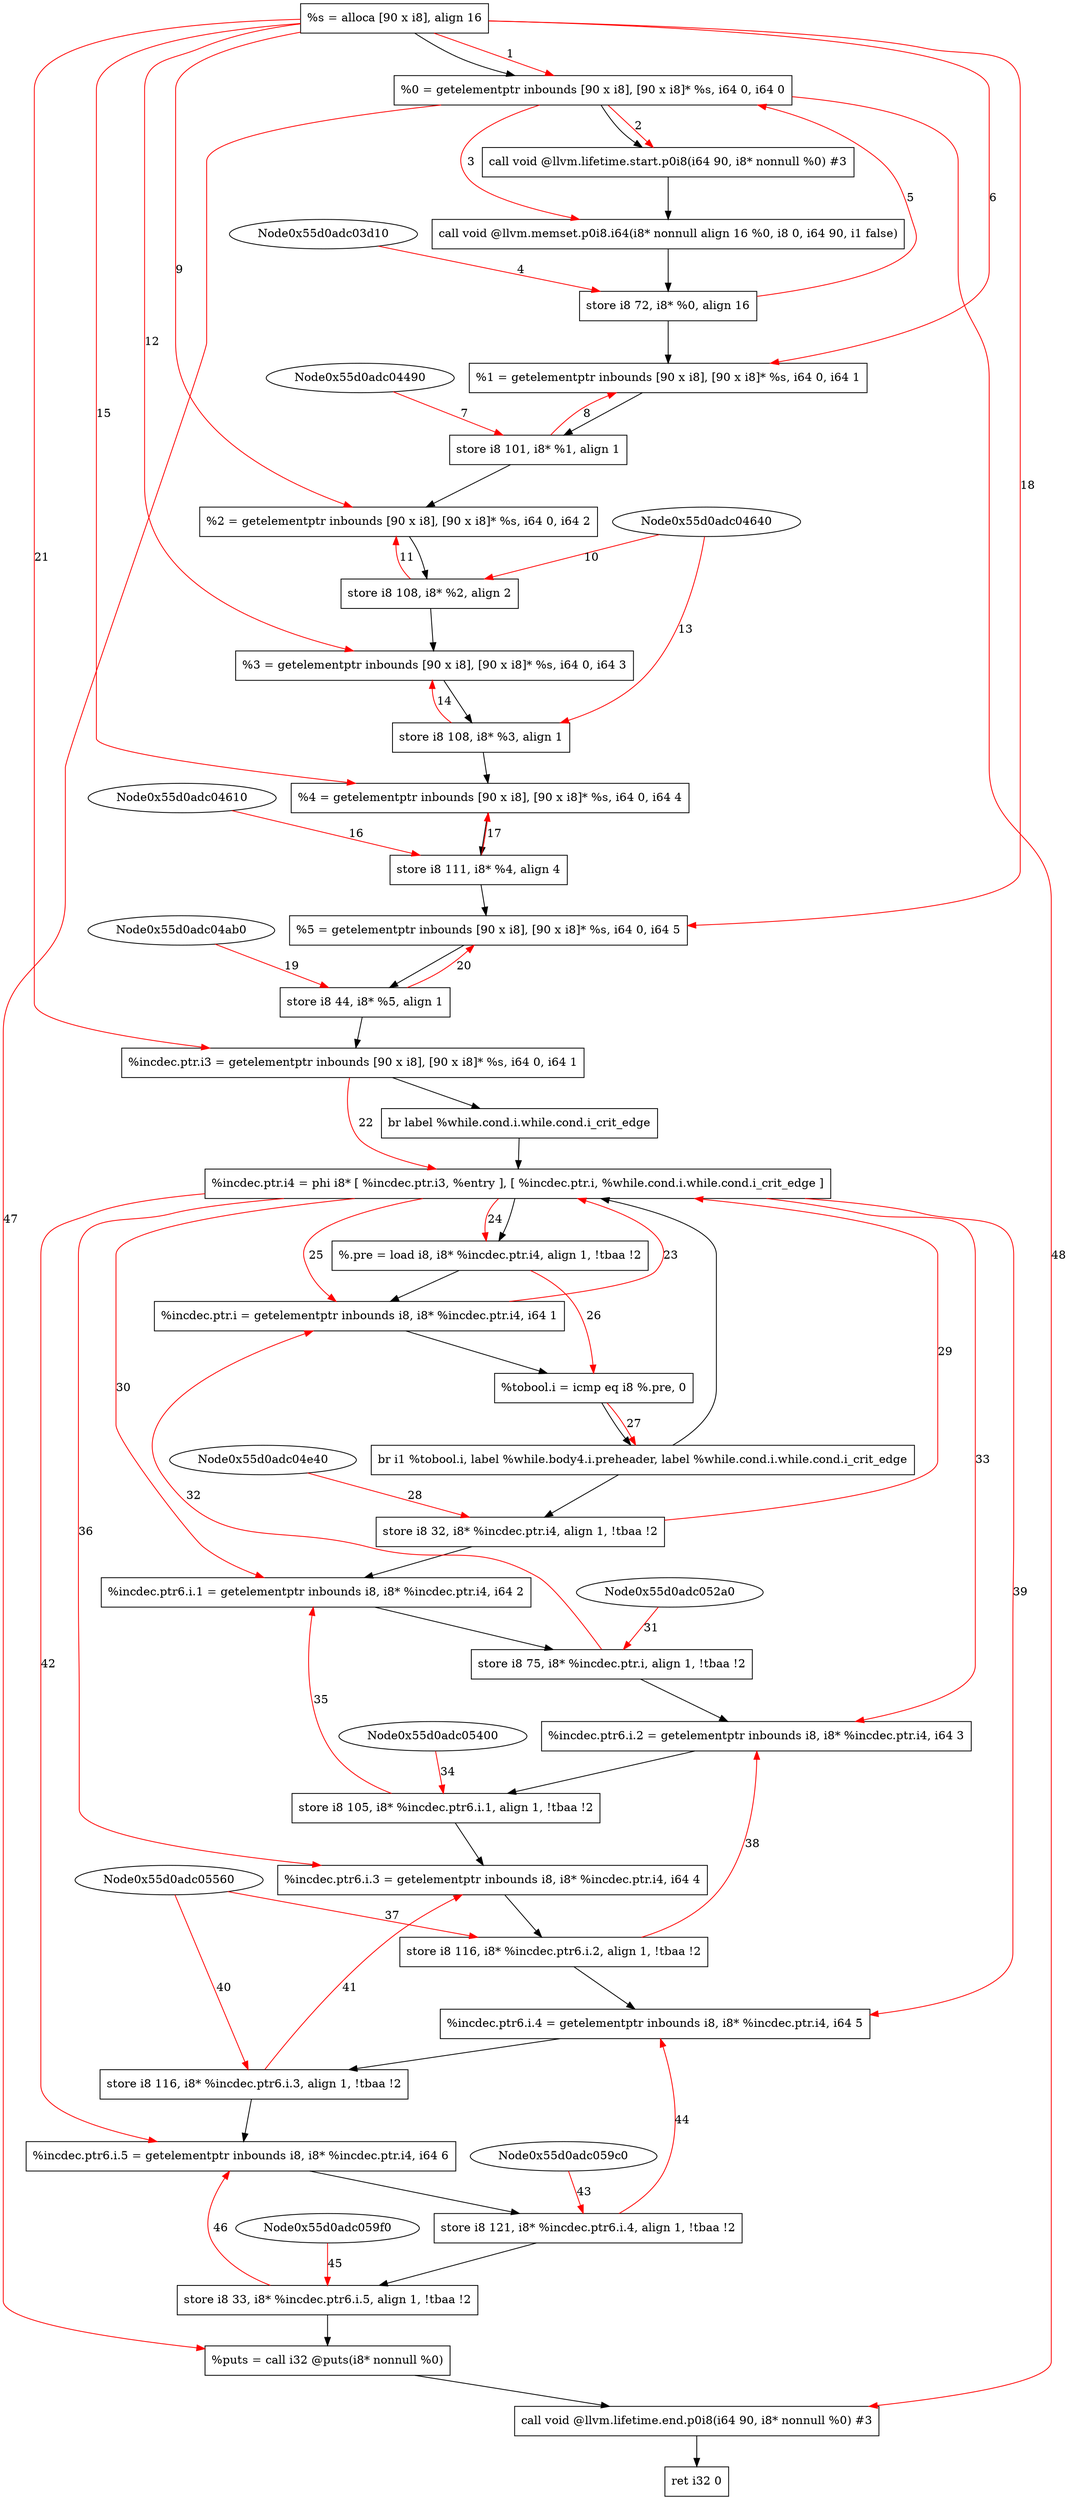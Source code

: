 digraph "CDFG for'main' function" {
	Node0x55d0adc035a8[shape=record, label="  %s = alloca [90 x i8], align 16"]
	Node0x55d0adc03c98[shape=record, label="  %0 = getelementptr inbounds [90 x i8], [90 x i8]* %s, i64 0, i64 0"]
	Node0x55d0adc03ee8[shape=record, label="  call void @llvm.lifetime.start.p0i8(i64 90, i8* nonnull %0) #3"]
	Node0x55d0adc042a8[shape=record, label="  call void @llvm.memset.p0i8.i64(i8* nonnull align 16 %0, i8 0, i64 90, i1 false)"]
	Node0x55d0adc04380[shape=record, label="  store i8 72, i8* %0, align 16"]
	Node0x55d0adc04418[shape=record, label="  %1 = getelementptr inbounds [90 x i8], [90 x i8]* %s, i64 0, i64 1"]
	Node0x55d0adc044f0[shape=record, label="  store i8 101, i8* %1, align 1"]
	Node0x55d0adc045b8[shape=record, label="  %2 = getelementptr inbounds [90 x i8], [90 x i8]* %s, i64 0, i64 2"]
	Node0x55d0adc046a0[shape=record, label="  store i8 108, i8* %2, align 2"]
	Node0x55d0adc04768[shape=record, label="  %3 = getelementptr inbounds [90 x i8], [90 x i8]* %s, i64 0, i64 3"]
	Node0x55d0adc047f0[shape=record, label="  store i8 108, i8* %3, align 1"]
	Node0x55d0adc048b8[shape=record, label="  %4 = getelementptr inbounds [90 x i8], [90 x i8]* %s, i64 0, i64 4"]
	Node0x55d0adc04990[shape=record, label="  store i8 111, i8* %4, align 4"]
	Node0x55d0adc04a58[shape=record, label="  %5 = getelementptr inbounds [90 x i8], [90 x i8]* %s, i64 0, i64 5"]
	Node0x55d0adc04b10[shape=record, label="  store i8 44, i8* %5, align 1"]
	Node0x55d0adc04ba8[shape=record, label="  %incdec.ptr.i3 = getelementptr inbounds [90 x i8], [90 x i8]* %s, i64 0, i64 1"]
	Node0x55d0adc04d98[shape=record, label="  br label %while.cond.i.while.cond.i_crit_edge"]
	Node0x55d0adc04e78[shape=record, label="  %incdec.ptr.i4 = phi i8* [ %incdec.ptr.i3, %entry ], [ %incdec.ptr.i, %while.cond.i.while.cond.i_crit_edge ]"]
	Node0x55d0adc04f28[shape=record, label="  %.pre = load i8, i8* %incdec.ptr.i4, align 1, !tbaa !2"]
	Node0x55d0adc04fa0[shape=record, label="  %incdec.ptr.i = getelementptr inbounds i8, i8* %incdec.ptr.i4, i64 1"]
	Node0x55d0adc05020[shape=record, label="  %tobool.i = icmp eq i8 %.pre, 0"]
	Node0x55d0adc05158[shape=record, label="  br i1 %tobool.i, label %while.body4.i.preheader, label %while.cond.i.while.cond.i_crit_edge"]
	Node0x55d0adc051d0[shape=record, label="  store i8 32, i8* %incdec.ptr.i4, align 1, !tbaa !2"]
	Node0x55d0adc05250[shape=record, label="  %incdec.ptr6.i.1 = getelementptr inbounds i8, i8* %incdec.ptr.i4, i64 2"]
	Node0x55d0adc05300[shape=record, label="  store i8 75, i8* %incdec.ptr.i, align 1, !tbaa !2"]
	Node0x55d0adc05380[shape=record, label="  %incdec.ptr6.i.2 = getelementptr inbounds i8, i8* %incdec.ptr.i4, i64 3"]
	Node0x55d0adc05490[shape=record, label="  store i8 105, i8* %incdec.ptr6.i.1, align 1, !tbaa !2"]
	Node0x55d0adc05510[shape=record, label="  %incdec.ptr6.i.3 = getelementptr inbounds i8, i8* %incdec.ptr.i4, i64 4"]
	Node0x55d0adc055f0[shape=record, label="  store i8 116, i8* %incdec.ptr6.i.2, align 1, !tbaa !2"]
	Node0x55d0adc05670[shape=record, label="  %incdec.ptr6.i.4 = getelementptr inbounds i8, i8* %incdec.ptr.i4, i64 5"]
	Node0x55d0adc058c0[shape=record, label="  store i8 116, i8* %incdec.ptr6.i.3, align 1, !tbaa !2"]
	Node0x55d0adc05940[shape=record, label="  %incdec.ptr6.i.5 = getelementptr inbounds i8, i8* %incdec.ptr.i4, i64 6"]
	Node0x55d0adc05a50[shape=record, label="  store i8 121, i8* %incdec.ptr6.i.4, align 1, !tbaa !2"]
	Node0x55d0adc05b00[shape=record, label="  store i8 33, i8* %incdec.ptr6.i.5, align 1, !tbaa !2"]
	Node0x55d0adc05c50[shape=record, label="  %puts = call i32 @puts(i8* nonnull %0)"]
	Node0x55d0adc05e18[shape=record, label="  call void @llvm.lifetime.end.p0i8(i64 90, i8* nonnull %0) #3"]
	Node0x55d0adc05ed8[shape=record, label="  ret i32 0"]
	Node0x55d0adc035a8 -> Node0x55d0adc03c98
	Node0x55d0adc03c98 -> Node0x55d0adc03ee8
	Node0x55d0adc03ee8 -> Node0x55d0adc042a8
	Node0x55d0adc042a8 -> Node0x55d0adc04380
	Node0x55d0adc04380 -> Node0x55d0adc04418
	Node0x55d0adc04418 -> Node0x55d0adc044f0
	Node0x55d0adc044f0 -> Node0x55d0adc045b8
	Node0x55d0adc045b8 -> Node0x55d0adc046a0
	Node0x55d0adc046a0 -> Node0x55d0adc04768
	Node0x55d0adc04768 -> Node0x55d0adc047f0
	Node0x55d0adc047f0 -> Node0x55d0adc048b8
	Node0x55d0adc048b8 -> Node0x55d0adc04990
	Node0x55d0adc04990 -> Node0x55d0adc04a58
	Node0x55d0adc04a58 -> Node0x55d0adc04b10
	Node0x55d0adc04b10 -> Node0x55d0adc04ba8
	Node0x55d0adc04ba8 -> Node0x55d0adc04d98
	Node0x55d0adc04d98 -> Node0x55d0adc04e78
	Node0x55d0adc04e78 -> Node0x55d0adc04f28
	Node0x55d0adc04f28 -> Node0x55d0adc04fa0
	Node0x55d0adc04fa0 -> Node0x55d0adc05020
	Node0x55d0adc05020 -> Node0x55d0adc05158
	Node0x55d0adc05158 -> Node0x55d0adc051d0
	Node0x55d0adc05158 -> Node0x55d0adc04e78
	Node0x55d0adc051d0 -> Node0x55d0adc05250
	Node0x55d0adc05250 -> Node0x55d0adc05300
	Node0x55d0adc05300 -> Node0x55d0adc05380
	Node0x55d0adc05380 -> Node0x55d0adc05490
	Node0x55d0adc05490 -> Node0x55d0adc05510
	Node0x55d0adc05510 -> Node0x55d0adc055f0
	Node0x55d0adc055f0 -> Node0x55d0adc05670
	Node0x55d0adc05670 -> Node0x55d0adc058c0
	Node0x55d0adc058c0 -> Node0x55d0adc05940
	Node0x55d0adc05940 -> Node0x55d0adc05a50
	Node0x55d0adc05a50 -> Node0x55d0adc05b00
	Node0x55d0adc05b00 -> Node0x55d0adc05c50
	Node0x55d0adc05c50 -> Node0x55d0adc05e18
	Node0x55d0adc05e18 -> Node0x55d0adc05ed8
edge [color=red]
	Node0x55d0adc035a8 -> Node0x55d0adc03c98[label="1"]
	Node0x55d0adc03c98 -> Node0x55d0adc03ee8[label="2"]
	Node0x55d0adc03c98 -> Node0x55d0adc042a8[label="3"]
	Node0x55d0adc03d10 -> Node0x55d0adc04380[label="4"]
	Node0x55d0adc04380 -> Node0x55d0adc03c98[label="5"]
	Node0x55d0adc035a8 -> Node0x55d0adc04418[label="6"]
	Node0x55d0adc04490 -> Node0x55d0adc044f0[label="7"]
	Node0x55d0adc044f0 -> Node0x55d0adc04418[label="8"]
	Node0x55d0adc035a8 -> Node0x55d0adc045b8[label="9"]
	Node0x55d0adc04640 -> Node0x55d0adc046a0[label="10"]
	Node0x55d0adc046a0 -> Node0x55d0adc045b8[label="11"]
	Node0x55d0adc035a8 -> Node0x55d0adc04768[label="12"]
	Node0x55d0adc04640 -> Node0x55d0adc047f0[label="13"]
	Node0x55d0adc047f0 -> Node0x55d0adc04768[label="14"]
	Node0x55d0adc035a8 -> Node0x55d0adc048b8[label="15"]
	Node0x55d0adc04610 -> Node0x55d0adc04990[label="16"]
	Node0x55d0adc04990 -> Node0x55d0adc048b8[label="17"]
	Node0x55d0adc035a8 -> Node0x55d0adc04a58[label="18"]
	Node0x55d0adc04ab0 -> Node0x55d0adc04b10[label="19"]
	Node0x55d0adc04b10 -> Node0x55d0adc04a58[label="20"]
	Node0x55d0adc035a8 -> Node0x55d0adc04ba8[label="21"]
	Node0x55d0adc04ba8 -> Node0x55d0adc04e78[label="22"]
	Node0x55d0adc04fa0 -> Node0x55d0adc04e78[label="23"]
	Node0x55d0adc04e78 -> Node0x55d0adc04f28[label="24"]
	Node0x55d0adc04e78 -> Node0x55d0adc04fa0[label="25"]
	Node0x55d0adc04f28 -> Node0x55d0adc05020[label="26"]
	Node0x55d0adc05020 -> Node0x55d0adc05158[label="27"]
	Node0x55d0adc04e40 -> Node0x55d0adc051d0[label="28"]
	Node0x55d0adc051d0 -> Node0x55d0adc04e78[label="29"]
	Node0x55d0adc04e78 -> Node0x55d0adc05250[label="30"]
	Node0x55d0adc052a0 -> Node0x55d0adc05300[label="31"]
	Node0x55d0adc05300 -> Node0x55d0adc04fa0[label="32"]
	Node0x55d0adc04e78 -> Node0x55d0adc05380[label="33"]
	Node0x55d0adc05400 -> Node0x55d0adc05490[label="34"]
	Node0x55d0adc05490 -> Node0x55d0adc05250[label="35"]
	Node0x55d0adc04e78 -> Node0x55d0adc05510[label="36"]
	Node0x55d0adc05560 -> Node0x55d0adc055f0[label="37"]
	Node0x55d0adc055f0 -> Node0x55d0adc05380[label="38"]
	Node0x55d0adc04e78 -> Node0x55d0adc05670[label="39"]
	Node0x55d0adc05560 -> Node0x55d0adc058c0[label="40"]
	Node0x55d0adc058c0 -> Node0x55d0adc05510[label="41"]
	Node0x55d0adc04e78 -> Node0x55d0adc05940[label="42"]
	Node0x55d0adc059c0 -> Node0x55d0adc05a50[label="43"]
	Node0x55d0adc05a50 -> Node0x55d0adc05670[label="44"]
	Node0x55d0adc059f0 -> Node0x55d0adc05b00[label="45"]
	Node0x55d0adc05b00 -> Node0x55d0adc05940[label="46"]
	Node0x55d0adc03c98 -> Node0x55d0adc05c50[label="47"]
	Node0x55d0adc03c98 -> Node0x55d0adc05e18[label="48"]
}
